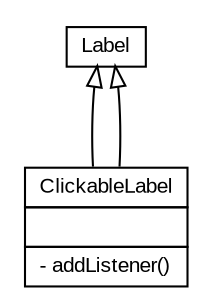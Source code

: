 #!/usr/local/bin/dot
#
# Class diagram 
# Generated by UMLGraph version 5.2 (http://www.umlgraph.org/)
#

digraph G {
	edge [fontname="arial",fontsize=10,labelfontname="arial",labelfontsize=10];
	node [fontname="arial",fontsize=10,shape=plaintext];
	nodesep=0.25;
	ranksep=0.5;
	// view.CompartmentFigure.ClickableLabel
	c1945 [label=<<table title="view.CompartmentFigure.ClickableLabel" border="0" cellborder="1" cellspacing="0" cellpadding="2" port="p" href="./CompartmentFigure.ClickableLabel.html">
		<tr><td><table border="0" cellspacing="0" cellpadding="1">
<tr><td align="center" balign="center"> ClickableLabel </td></tr>
		</table></td></tr>
		<tr><td><table border="0" cellspacing="0" cellpadding="1">
<tr><td align="left" balign="left">  </td></tr>
		</table></td></tr>
		<tr><td><table border="0" cellspacing="0" cellpadding="1">
<tr><td align="left" balign="left"> - addListener() </td></tr>
		</table></td></tr>
		</table>>, fontname="arial", fontcolor="black", fontsize=10.0];
	//view.CompartmentFigure.ClickableLabel extends Label
	c1954:p -> c1945:p [dir=back,arrowtail=empty];
	//view.CompartmentFigure.ClickableLabel extends Label
	c1954:p -> c1945:p [dir=back,arrowtail=empty];
	// Label
	c1954[label=<<table title="Label" border="0" cellborder="1" cellspacing="0" cellpadding="2" port="p" href="http://java.sun.com/j2se/1.4.2/docs/api//Label.html">
		<tr><td><table border="0" cellspacing="0" cellpadding="1">
<tr><td align="center" balign="center"> Label </td></tr>
		</table></td></tr>
		</table>>, fontname="arial", fontcolor="black", fontsize=10.0];
}

